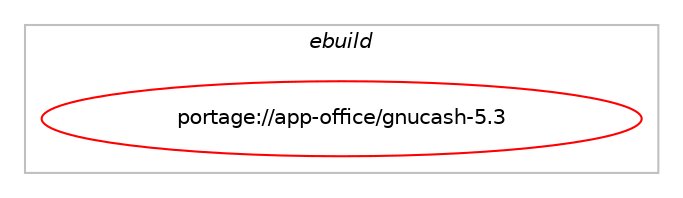 digraph prolog {

# *************
# Graph options
# *************

newrank=true;
concentrate=true;
compound=true;
graph [rankdir=LR,fontname=Helvetica,fontsize=10,ranksep=1.5];#, ranksep=2.5, nodesep=0.2];
edge  [arrowhead=vee];
node  [fontname=Helvetica,fontsize=10];

# **********
# The ebuild
# **********

subgraph cluster_leftcol {
color=gray;
label=<<i>ebuild</i>>;
id [label="portage://app-office/gnucash-5.3", color=red, width=4, href="../app-office/gnucash-5.3.svg"];
}

# ****************
# The dependencies
# ****************

subgraph cluster_midcol {
color=gray;
label=<<i>dependencies</i>>;
subgraph cluster_compile {
fillcolor="#eeeeee";
style=filled;
label=<<i>compile</i>>;
# *** BEGIN UNKNOWN DEPENDENCY TYPE (TODO) ***
# id -> equal(use_conditional_group(positive,aqbanking,portage://app-office/gnucash-5.3,[package_dependency(portage://app-office/gnucash-5.3,install,no,net-libs,aqbanking,greaterequal,[6,,,6],[],[use(optenable(ofx),none)]),package_dependency(portage://app-office/gnucash-5.3,install,no,sys-libs,gwenhywfar,greaterequal,[5.6.0,,,5.6.0],any_same_slot,[]),use_conditional_group(positive,smartcard,portage://app-office/gnucash-5.3,[package_dependency(portage://app-office/gnucash-5.3,install,no,sys-libs,libchipcard,none,[,,],[],[])])]))
# *** END UNKNOWN DEPENDENCY TYPE (TODO) ***

# *** BEGIN UNKNOWN DEPENDENCY TYPE (TODO) ***
# id -> equal(use_conditional_group(positive,gnome-keyring,portage://app-office/gnucash-5.3,[package_dependency(portage://app-office/gnucash-5.3,install,no,app-crypt,libsecret,greaterequal,[0.18,,,0.18],[],[])]))
# *** END UNKNOWN DEPENDENCY TYPE (TODO) ***

# *** BEGIN UNKNOWN DEPENDENCY TYPE (TODO) ***
# id -> equal(use_conditional_group(positive,gui,portage://app-office/gnucash-5.3,[package_dependency(portage://app-office/gnucash-5.3,install,no,x11-libs,gtk+,greaterequal,[3.22.30,,,3.22.30],[slot(3)],[]),package_dependency(portage://app-office/gnucash-5.3,install,no,gnome-base,dconf,none,[,,],[],[]),package_dependency(portage://app-office/gnucash-5.3,install,no,net-libs,webkit-gtk,none,[,,],[slot(4.1),equal],[]),use_conditional_group(positive,aqbanking,portage://app-office/gnucash-5.3,[package_dependency(portage://app-office/gnucash-5.3,install,no,sys-libs,gwenhywfar,none,[,,],any_same_slot,[use(enable(gtk),none)])])]))
# *** END UNKNOWN DEPENDENCY TYPE (TODO) ***

# *** BEGIN UNKNOWN DEPENDENCY TYPE (TODO) ***
# id -> equal(use_conditional_group(positive,mysql,portage://app-office/gnucash-5.3,[package_dependency(portage://app-office/gnucash-5.3,install,no,dev-db,libdbi,none,[,,],[],[]),package_dependency(portage://app-office/gnucash-5.3,install,no,dev-db,libdbi-drivers,none,[,,],[],[use(enable(mysql),none)])]))
# *** END UNKNOWN DEPENDENCY TYPE (TODO) ***

# *** BEGIN UNKNOWN DEPENDENCY TYPE (TODO) ***
# id -> equal(use_conditional_group(positive,ofx,portage://app-office/gnucash-5.3,[package_dependency(portage://app-office/gnucash-5.3,install,no,dev-libs,libofx,greaterequal,[0.9.12,,,0.9.12],any_same_slot,[])]))
# *** END UNKNOWN DEPENDENCY TYPE (TODO) ***

# *** BEGIN UNKNOWN DEPENDENCY TYPE (TODO) ***
# id -> equal(use_conditional_group(positive,postgres,portage://app-office/gnucash-5.3,[package_dependency(portage://app-office/gnucash-5.3,install,no,dev-db,libdbi,none,[,,],[],[]),package_dependency(portage://app-office/gnucash-5.3,install,no,dev-db,libdbi-drivers,none,[,,],[],[use(enable(postgres),none)])]))
# *** END UNKNOWN DEPENDENCY TYPE (TODO) ***

# *** BEGIN UNKNOWN DEPENDENCY TYPE (TODO) ***
# id -> equal(use_conditional_group(positive,python,portage://app-office/gnucash-5.3,[use_conditional_group(positive,python_single_target_python3_10,portage://app-office/gnucash-5.3,[package_dependency(portage://app-office/gnucash-5.3,install,no,dev-lang,python,none,[,,],[slot(3.10)],[])]),use_conditional_group(positive,python_single_target_python3_11,portage://app-office/gnucash-5.3,[package_dependency(portage://app-office/gnucash-5.3,install,no,dev-lang,python,none,[,,],[slot(3.11)],[])]),use_conditional_group(positive,python_single_target_python3_12,portage://app-office/gnucash-5.3,[package_dependency(portage://app-office/gnucash-5.3,install,no,dev-lang,python,none,[,,],[slot(3.12)],[])]),use_conditional_group(positive,python_single_target_python3_10,portage://app-office/gnucash-5.3,[package_dependency(portage://app-office/gnucash-5.3,install,no,dev-python,pygobject,none,[,,],[slot(3)],[use(enable(python_targets_python3_10),negative)])]),use_conditional_group(positive,python_single_target_python3_11,portage://app-office/gnucash-5.3,[package_dependency(portage://app-office/gnucash-5.3,install,no,dev-python,pygobject,none,[,,],[slot(3)],[use(enable(python_targets_python3_11),negative)])]),use_conditional_group(positive,python_single_target_python3_12,portage://app-office/gnucash-5.3,[package_dependency(portage://app-office/gnucash-5.3,install,no,dev-python,pygobject,none,[,,],[slot(3)],[use(enable(python_targets_python3_12),negative)])])]))
# *** END UNKNOWN DEPENDENCY TYPE (TODO) ***

# *** BEGIN UNKNOWN DEPENDENCY TYPE (TODO) ***
# id -> equal(use_conditional_group(positive,quotes,portage://app-office/gnucash-5.3,[package_dependency(portage://app-office/gnucash-5.3,install,no,dev-perl,Finance-Quote,greaterequal,[1.11,,,1.11],[],[]),package_dependency(portage://app-office/gnucash-5.3,install,no,dev-perl,JSON-Parse,none,[,,],[],[]),package_dependency(portage://app-office/gnucash-5.3,install,no,dev-perl,HTML-TableExtract,none,[,,],[],[])]))
# *** END UNKNOWN DEPENDENCY TYPE (TODO) ***

# *** BEGIN UNKNOWN DEPENDENCY TYPE (TODO) ***
# id -> equal(use_conditional_group(positive,sqlite,portage://app-office/gnucash-5.3,[package_dependency(portage://app-office/gnucash-5.3,install,no,dev-db,libdbi,none,[,,],[],[]),package_dependency(portage://app-office/gnucash-5.3,install,no,dev-db,libdbi-drivers,none,[,,],[],[use(enable(sqlite),none)])]))
# *** END UNKNOWN DEPENDENCY TYPE (TODO) ***

# *** BEGIN UNKNOWN DEPENDENCY TYPE (TODO) ***
# id -> equal(package_dependency(portage://app-office/gnucash-5.3,install,no,dev-build,libtool,none,[,,],[],[]))
# *** END UNKNOWN DEPENDENCY TYPE (TODO) ***

# *** BEGIN UNKNOWN DEPENDENCY TYPE (TODO) ***
# id -> equal(package_dependency(portage://app-office/gnucash-5.3,install,no,dev-cpp,gtest,greaterequal,[1.8.0,,,1.8.0],[],[]))
# *** END UNKNOWN DEPENDENCY TYPE (TODO) ***

# *** BEGIN UNKNOWN DEPENDENCY TYPE (TODO) ***
# id -> equal(package_dependency(portage://app-office/gnucash-5.3,install,no,dev-lang,perl,none,[,,],[],[]))
# *** END UNKNOWN DEPENDENCY TYPE (TODO) ***

# *** BEGIN UNKNOWN DEPENDENCY TYPE (TODO) ***
# id -> equal(package_dependency(portage://app-office/gnucash-5.3,install,no,dev-libs,boost,none,[,,],any_same_slot,[use(enable(icu),none),use(enable(nls),none)]))
# *** END UNKNOWN DEPENDENCY TYPE (TODO) ***

# *** BEGIN UNKNOWN DEPENDENCY TYPE (TODO) ***
# id -> equal(package_dependency(portage://app-office/gnucash-5.3,install,no,dev-libs,glib,greaterequal,[2.56.1,,,2.56.1],[slot(2)],[]))
# *** END UNKNOWN DEPENDENCY TYPE (TODO) ***

# *** BEGIN UNKNOWN DEPENDENCY TYPE (TODO) ***
# id -> equal(package_dependency(portage://app-office/gnucash-5.3,install,no,dev-libs,icu,none,[,,],any_same_slot,[]))
# *** END UNKNOWN DEPENDENCY TYPE (TODO) ***

# *** BEGIN UNKNOWN DEPENDENCY TYPE (TODO) ***
# id -> equal(package_dependency(portage://app-office/gnucash-5.3,install,no,dev-libs,libxml2,none,[,,],[slot(2)],[]))
# *** END UNKNOWN DEPENDENCY TYPE (TODO) ***

# *** BEGIN UNKNOWN DEPENDENCY TYPE (TODO) ***
# id -> equal(package_dependency(portage://app-office/gnucash-5.3,install,no,dev-libs,libxslt,none,[,,],[],[]))
# *** END UNKNOWN DEPENDENCY TYPE (TODO) ***

# *** BEGIN UNKNOWN DEPENDENCY TYPE (TODO) ***
# id -> equal(package_dependency(portage://app-office/gnucash-5.3,install,no,dev-perl,XML-Parser,none,[,,],[],[]))
# *** END UNKNOWN DEPENDENCY TYPE (TODO) ***

# *** BEGIN UNKNOWN DEPENDENCY TYPE (TODO) ***
# id -> equal(package_dependency(portage://app-office/gnucash-5.3,install,no,dev-scheme,guile,greaterequal,[2.2.0,,,2.2.0],any_same_slot,[use(enable(regex),none)]))
# *** END UNKNOWN DEPENDENCY TYPE (TODO) ***

# *** BEGIN UNKNOWN DEPENDENCY TYPE (TODO) ***
# id -> equal(package_dependency(portage://app-office/gnucash-5.3,install,no,sys-devel,gettext,greaterequal,[0.20,,,0.20],[],[]))
# *** END UNKNOWN DEPENDENCY TYPE (TODO) ***

# *** BEGIN UNKNOWN DEPENDENCY TYPE (TODO) ***
# id -> equal(package_dependency(portage://app-office/gnucash-5.3,install,no,sys-libs,zlib,greaterequal,[1.1.4,,,1.1.4],[],[]))
# *** END UNKNOWN DEPENDENCY TYPE (TODO) ***

}
subgraph cluster_compileandrun {
fillcolor="#eeeeee";
style=filled;
label=<<i>compile and run</i>>;
}
subgraph cluster_run {
fillcolor="#eeeeee";
style=filled;
label=<<i>run</i>>;
# *** BEGIN UNKNOWN DEPENDENCY TYPE (TODO) ***
# id -> equal(use_conditional_group(positive,aqbanking,portage://app-office/gnucash-5.3,[package_dependency(portage://app-office/gnucash-5.3,run,no,net-libs,aqbanking,greaterequal,[6,,,6],[],[use(optenable(ofx),none)]),package_dependency(portage://app-office/gnucash-5.3,run,no,sys-libs,gwenhywfar,greaterequal,[5.6.0,,,5.6.0],any_same_slot,[]),use_conditional_group(positive,smartcard,portage://app-office/gnucash-5.3,[package_dependency(portage://app-office/gnucash-5.3,run,no,sys-libs,libchipcard,none,[,,],[],[])])]))
# *** END UNKNOWN DEPENDENCY TYPE (TODO) ***

# *** BEGIN UNKNOWN DEPENDENCY TYPE (TODO) ***
# id -> equal(use_conditional_group(positive,gnome-keyring,portage://app-office/gnucash-5.3,[package_dependency(portage://app-office/gnucash-5.3,run,no,app-crypt,libsecret,greaterequal,[0.18,,,0.18],[],[])]))
# *** END UNKNOWN DEPENDENCY TYPE (TODO) ***

# *** BEGIN UNKNOWN DEPENDENCY TYPE (TODO) ***
# id -> equal(use_conditional_group(positive,gui,portage://app-office/gnucash-5.3,[package_dependency(portage://app-office/gnucash-5.3,run,no,x11-libs,gtk+,greaterequal,[3.22.30,,,3.22.30],[slot(3)],[]),package_dependency(portage://app-office/gnucash-5.3,run,no,gnome-base,dconf,none,[,,],[],[]),package_dependency(portage://app-office/gnucash-5.3,run,no,net-libs,webkit-gtk,none,[,,],[slot(4.1),equal],[]),use_conditional_group(positive,aqbanking,portage://app-office/gnucash-5.3,[package_dependency(portage://app-office/gnucash-5.3,run,no,sys-libs,gwenhywfar,none,[,,],any_same_slot,[use(enable(gtk),none)])])]))
# *** END UNKNOWN DEPENDENCY TYPE (TODO) ***

# *** BEGIN UNKNOWN DEPENDENCY TYPE (TODO) ***
# id -> equal(use_conditional_group(positive,mysql,portage://app-office/gnucash-5.3,[package_dependency(portage://app-office/gnucash-5.3,run,no,dev-db,libdbi,none,[,,],[],[]),package_dependency(portage://app-office/gnucash-5.3,run,no,dev-db,libdbi-drivers,none,[,,],[],[use(enable(mysql),none)])]))
# *** END UNKNOWN DEPENDENCY TYPE (TODO) ***

# *** BEGIN UNKNOWN DEPENDENCY TYPE (TODO) ***
# id -> equal(use_conditional_group(positive,ofx,portage://app-office/gnucash-5.3,[package_dependency(portage://app-office/gnucash-5.3,run,no,dev-libs,libofx,greaterequal,[0.9.12,,,0.9.12],any_same_slot,[])]))
# *** END UNKNOWN DEPENDENCY TYPE (TODO) ***

# *** BEGIN UNKNOWN DEPENDENCY TYPE (TODO) ***
# id -> equal(use_conditional_group(positive,postgres,portage://app-office/gnucash-5.3,[package_dependency(portage://app-office/gnucash-5.3,run,no,dev-db,libdbi,none,[,,],[],[]),package_dependency(portage://app-office/gnucash-5.3,run,no,dev-db,libdbi-drivers,none,[,,],[],[use(enable(postgres),none)])]))
# *** END UNKNOWN DEPENDENCY TYPE (TODO) ***

# *** BEGIN UNKNOWN DEPENDENCY TYPE (TODO) ***
# id -> equal(use_conditional_group(positive,python,portage://app-office/gnucash-5.3,[use_conditional_group(positive,python_single_target_python3_10,portage://app-office/gnucash-5.3,[package_dependency(portage://app-office/gnucash-5.3,run,no,dev-lang,python,none,[,,],[slot(3.10)],[])]),use_conditional_group(positive,python_single_target_python3_11,portage://app-office/gnucash-5.3,[package_dependency(portage://app-office/gnucash-5.3,run,no,dev-lang,python,none,[,,],[slot(3.11)],[])]),use_conditional_group(positive,python_single_target_python3_12,portage://app-office/gnucash-5.3,[package_dependency(portage://app-office/gnucash-5.3,run,no,dev-lang,python,none,[,,],[slot(3.12)],[])]),use_conditional_group(positive,python_single_target_python3_10,portage://app-office/gnucash-5.3,[package_dependency(portage://app-office/gnucash-5.3,run,no,dev-python,pygobject,none,[,,],[slot(3)],[use(enable(python_targets_python3_10),negative)])]),use_conditional_group(positive,python_single_target_python3_11,portage://app-office/gnucash-5.3,[package_dependency(portage://app-office/gnucash-5.3,run,no,dev-python,pygobject,none,[,,],[slot(3)],[use(enable(python_targets_python3_11),negative)])]),use_conditional_group(positive,python_single_target_python3_12,portage://app-office/gnucash-5.3,[package_dependency(portage://app-office/gnucash-5.3,run,no,dev-python,pygobject,none,[,,],[slot(3)],[use(enable(python_targets_python3_12),negative)])])]))
# *** END UNKNOWN DEPENDENCY TYPE (TODO) ***

# *** BEGIN UNKNOWN DEPENDENCY TYPE (TODO) ***
# id -> equal(use_conditional_group(positive,quotes,portage://app-office/gnucash-5.3,[package_dependency(portage://app-office/gnucash-5.3,run,no,dev-perl,Finance-Quote,greaterequal,[1.11,,,1.11],[],[]),package_dependency(portage://app-office/gnucash-5.3,run,no,dev-perl,JSON-Parse,none,[,,],[],[]),package_dependency(portage://app-office/gnucash-5.3,run,no,dev-perl,HTML-TableExtract,none,[,,],[],[])]))
# *** END UNKNOWN DEPENDENCY TYPE (TODO) ***

# *** BEGIN UNKNOWN DEPENDENCY TYPE (TODO) ***
# id -> equal(use_conditional_group(positive,sqlite,portage://app-office/gnucash-5.3,[package_dependency(portage://app-office/gnucash-5.3,run,no,dev-db,libdbi,none,[,,],[],[]),package_dependency(portage://app-office/gnucash-5.3,run,no,dev-db,libdbi-drivers,none,[,,],[],[use(enable(sqlite),none)])]))
# *** END UNKNOWN DEPENDENCY TYPE (TODO) ***

# *** BEGIN UNKNOWN DEPENDENCY TYPE (TODO) ***
# id -> equal(package_dependency(portage://app-office/gnucash-5.3,run,no,dev-libs,boost,none,[,,],any_same_slot,[use(enable(icu),none),use(enable(nls),none)]))
# *** END UNKNOWN DEPENDENCY TYPE (TODO) ***

# *** BEGIN UNKNOWN DEPENDENCY TYPE (TODO) ***
# id -> equal(package_dependency(portage://app-office/gnucash-5.3,run,no,dev-libs,glib,greaterequal,[2.56.1,,,2.56.1],[slot(2)],[]))
# *** END UNKNOWN DEPENDENCY TYPE (TODO) ***

# *** BEGIN UNKNOWN DEPENDENCY TYPE (TODO) ***
# id -> equal(package_dependency(portage://app-office/gnucash-5.3,run,no,dev-libs,icu,none,[,,],any_same_slot,[]))
# *** END UNKNOWN DEPENDENCY TYPE (TODO) ***

# *** BEGIN UNKNOWN DEPENDENCY TYPE (TODO) ***
# id -> equal(package_dependency(portage://app-office/gnucash-5.3,run,no,dev-libs,libxml2,none,[,,],[slot(2)],[]))
# *** END UNKNOWN DEPENDENCY TYPE (TODO) ***

# *** BEGIN UNKNOWN DEPENDENCY TYPE (TODO) ***
# id -> equal(package_dependency(portage://app-office/gnucash-5.3,run,no,dev-libs,libxslt,none,[,,],[],[]))
# *** END UNKNOWN DEPENDENCY TYPE (TODO) ***

# *** BEGIN UNKNOWN DEPENDENCY TYPE (TODO) ***
# id -> equal(package_dependency(portage://app-office/gnucash-5.3,run,no,dev-scheme,guile,greaterequal,[2.2.0,,,2.2.0],any_same_slot,[use(enable(regex),none)]))
# *** END UNKNOWN DEPENDENCY TYPE (TODO) ***

# *** BEGIN UNKNOWN DEPENDENCY TYPE (TODO) ***
# id -> equal(package_dependency(portage://app-office/gnucash-5.3,run,no,sys-libs,zlib,greaterequal,[1.1.4,,,1.1.4],[],[]))
# *** END UNKNOWN DEPENDENCY TYPE (TODO) ***

}
}

# **************
# The candidates
# **************

subgraph cluster_choices {
rank=same;
color=gray;
label=<<i>candidates</i>>;

}

}
